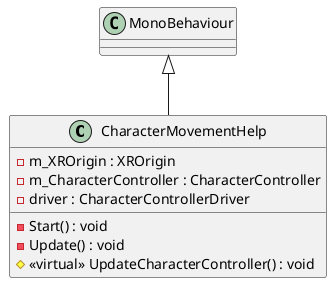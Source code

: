 @startuml
class CharacterMovementHelp {
    - m_XROrigin : XROrigin
    - m_CharacterController : CharacterController
    - driver : CharacterControllerDriver
    - Start() : void
    - Update() : void
    # <<virtual>> UpdateCharacterController() : void
}
MonoBehaviour <|-- CharacterMovementHelp
@enduml
